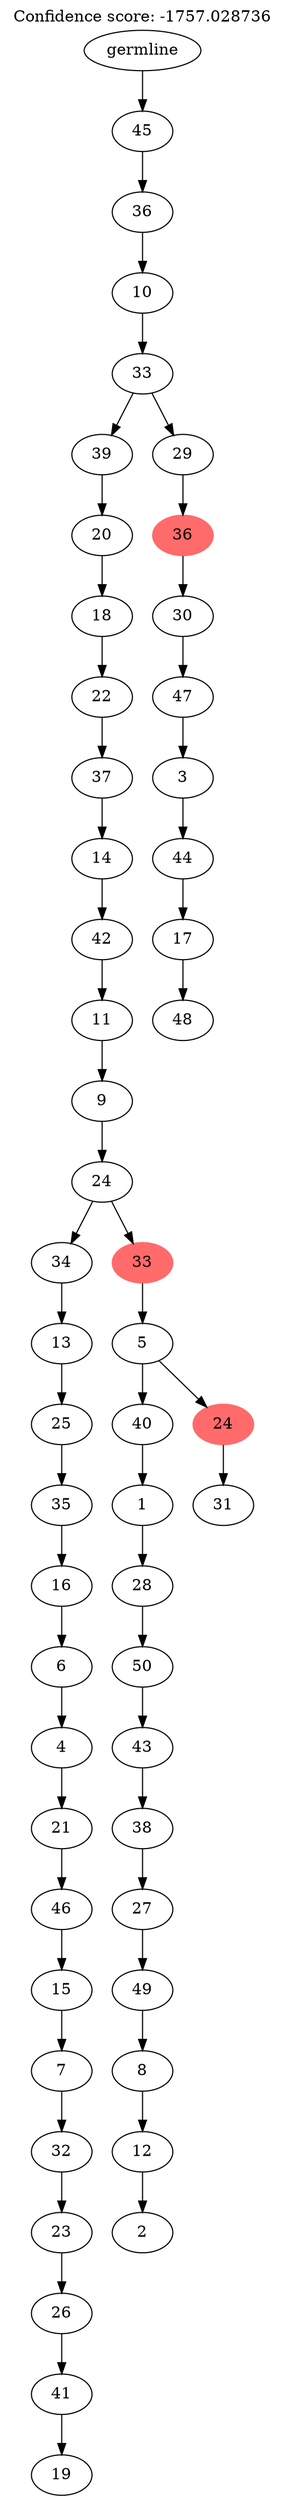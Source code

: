 digraph g {
	"52" -> "53";
	"53" [label="19"];
	"51" -> "52";
	"52" [label="41"];
	"50" -> "51";
	"51" [label="26"];
	"49" -> "50";
	"50" [label="23"];
	"48" -> "49";
	"49" [label="32"];
	"47" -> "48";
	"48" [label="7"];
	"46" -> "47";
	"47" [label="15"];
	"45" -> "46";
	"46" [label="46"];
	"44" -> "45";
	"45" [label="21"];
	"43" -> "44";
	"44" [label="4"];
	"42" -> "43";
	"43" [label="6"];
	"41" -> "42";
	"42" [label="16"];
	"40" -> "41";
	"41" [label="35"];
	"39" -> "40";
	"40" [label="25"];
	"38" -> "39";
	"39" [label="13"];
	"36" -> "37";
	"37" [label="2"];
	"35" -> "36";
	"36" [label="12"];
	"34" -> "35";
	"35" [label="8"];
	"33" -> "34";
	"34" [label="49"];
	"32" -> "33";
	"33" [label="27"];
	"31" -> "32";
	"32" [label="38"];
	"30" -> "31";
	"31" [label="43"];
	"29" -> "30";
	"30" [label="50"];
	"28" -> "29";
	"29" [label="28"];
	"27" -> "28";
	"28" [label="1"];
	"25" -> "26";
	"26" [label="31"];
	"24" -> "25";
	"25" [color=indianred1, style=filled, label="24"];
	"24" -> "27";
	"27" [label="40"];
	"23" -> "24";
	"24" [label="5"];
	"22" -> "23";
	"23" [color=indianred1, style=filled, label="33"];
	"22" -> "38";
	"38" [label="34"];
	"21" -> "22";
	"22" [label="24"];
	"20" -> "21";
	"21" [label="9"];
	"19" -> "20";
	"20" [label="11"];
	"18" -> "19";
	"19" [label="42"];
	"17" -> "18";
	"18" [label="14"];
	"16" -> "17";
	"17" [label="37"];
	"15" -> "16";
	"16" [label="22"];
	"14" -> "15";
	"15" [label="18"];
	"13" -> "14";
	"14" [label="20"];
	"11" -> "12";
	"12" [label="48"];
	"10" -> "11";
	"11" [label="17"];
	"9" -> "10";
	"10" [label="44"];
	"8" -> "9";
	"9" [label="3"];
	"7" -> "8";
	"8" [label="47"];
	"6" -> "7";
	"7" [label="30"];
	"5" -> "6";
	"6" [color=indianred1, style=filled, label="36"];
	"4" -> "5";
	"5" [label="29"];
	"4" -> "13";
	"13" [label="39"];
	"3" -> "4";
	"4" [label="33"];
	"2" -> "3";
	"3" [label="10"];
	"1" -> "2";
	"2" [label="36"];
	"0" -> "1";
	"1" [label="45"];
	"0" [label="germline"];
	labelloc="t";
	label="Confidence score: -1757.028736";
}
